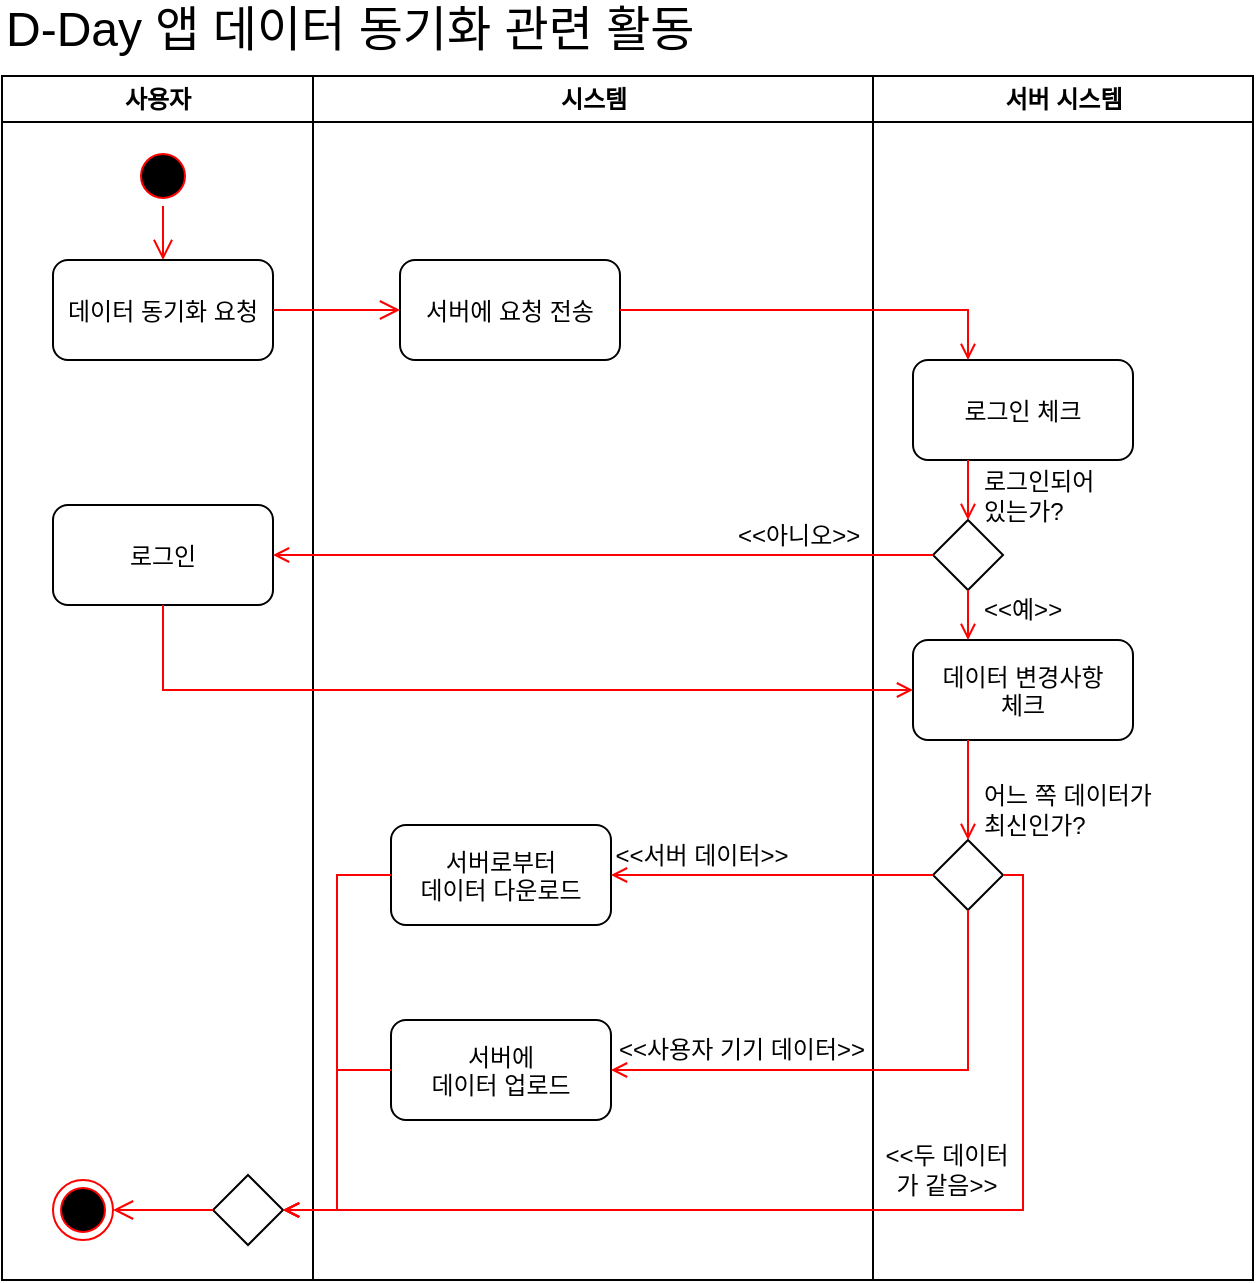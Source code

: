 <mxfile version="26.2.12">
  <diagram name="페이지-1" id="g6CH99r--_x_THVzbAb0">
    <mxGraphModel dx="1454" dy="604" grid="1" gridSize="10" guides="1" tooltips="1" connect="1" arrows="1" fold="1" page="1" pageScale="1" pageWidth="827" pageHeight="1169" math="0" shadow="0">
      <root>
        <mxCell id="0" />
        <mxCell id="1" parent="0" />
        <mxCell id="t_auLCXmTcXrtDB10hNU-1" value="사용자" style="swimlane;whiteSpace=wrap;startSize=23;" parent="1" vertex="1">
          <mxGeometry x="101" y="118" width="155.5" height="602" as="geometry" />
        </mxCell>
        <mxCell id="t_auLCXmTcXrtDB10hNU-2" value="" style="ellipse;shape=startState;fillColor=#000000;strokeColor=#ff0000;" parent="t_auLCXmTcXrtDB10hNU-1" vertex="1">
          <mxGeometry x="65.5" y="35" width="30" height="30" as="geometry" />
        </mxCell>
        <mxCell id="t_auLCXmTcXrtDB10hNU-3" value="" style="edgeStyle=elbowEdgeStyle;elbow=horizontal;verticalAlign=bottom;endArrow=open;endSize=8;strokeColor=#FF0000;endFill=1;rounded=0" parent="t_auLCXmTcXrtDB10hNU-1" source="t_auLCXmTcXrtDB10hNU-2" target="t_auLCXmTcXrtDB10hNU-4" edge="1">
          <mxGeometry x="90" y="40" as="geometry">
            <mxPoint x="80.5" y="105" as="targetPoint" />
          </mxGeometry>
        </mxCell>
        <mxCell id="t_auLCXmTcXrtDB10hNU-4" value="데이터 동기화 요청" style="rounded=1;" parent="t_auLCXmTcXrtDB10hNU-1" vertex="1">
          <mxGeometry x="25.5" y="92" width="110" height="50" as="geometry" />
        </mxCell>
        <mxCell id="t_auLCXmTcXrtDB10hNU-39" value="로그인" style="rounded=1;" parent="t_auLCXmTcXrtDB10hNU-1" vertex="1">
          <mxGeometry x="25.5" y="214.5" width="110" height="50" as="geometry" />
        </mxCell>
        <mxCell id="t_auLCXmTcXrtDB10hNU-10" value="시스템" style="swimlane;whiteSpace=wrap" parent="1" vertex="1">
          <mxGeometry x="256.5" y="118" width="280" height="602" as="geometry" />
        </mxCell>
        <mxCell id="t_auLCXmTcXrtDB10hNU-11" value="서버에 요청 전송" style="rounded=1;" parent="t_auLCXmTcXrtDB10hNU-10" vertex="1">
          <mxGeometry x="43.5" y="92" width="110" height="50" as="geometry" />
        </mxCell>
        <mxCell id="t_auLCXmTcXrtDB10hNU-42" value="&amp;lt;&amp;lt;아니오&amp;gt;&amp;gt;" style="text;html=1;align=left;verticalAlign=middle;whiteSpace=wrap;rounded=0;" parent="t_auLCXmTcXrtDB10hNU-10" vertex="1">
          <mxGeometry x="210" y="214.5" width="70" height="30" as="geometry" />
        </mxCell>
        <mxCell id="t_auLCXmTcXrtDB10hNU-18" value="D-Day 앱 데이터 동기화 관련 활동" style="text;html=1;align=left;verticalAlign=middle;whiteSpace=wrap;rounded=0;fontSize=24;" parent="1" vertex="1">
          <mxGeometry x="101" y="80" width="385.5" height="30" as="geometry" />
        </mxCell>
        <mxCell id="t_auLCXmTcXrtDB10hNU-19" value="서버 시스템" style="swimlane;whiteSpace=wrap;startSize=23;" parent="1" vertex="1">
          <mxGeometry x="536.5" y="118" width="190" height="602" as="geometry" />
        </mxCell>
        <mxCell id="t_auLCXmTcXrtDB10hNU-32" value="로그인 체크" style="rounded=1;" parent="t_auLCXmTcXrtDB10hNU-19" vertex="1">
          <mxGeometry x="20" y="142" width="110" height="50" as="geometry" />
        </mxCell>
        <mxCell id="t_auLCXmTcXrtDB10hNU-33" value="" style="rhombus;whiteSpace=wrap;html=1;" parent="t_auLCXmTcXrtDB10hNU-19" vertex="1">
          <mxGeometry x="30" y="222" width="35" height="35" as="geometry" />
        </mxCell>
        <mxCell id="t_auLCXmTcXrtDB10hNU-34" value="" style="endArrow=open;strokeColor=#FF0000;endFill=1;rounded=0;exitX=0.25;exitY=1;exitDx=0;exitDy=0;" parent="t_auLCXmTcXrtDB10hNU-19" source="t_auLCXmTcXrtDB10hNU-32" target="t_auLCXmTcXrtDB10hNU-33" edge="1">
          <mxGeometry relative="1" as="geometry">
            <mxPoint x="-103" y="242" as="sourcePoint" />
            <mxPoint x="-103" y="292" as="targetPoint" />
            <Array as="points" />
          </mxGeometry>
        </mxCell>
        <mxCell id="t_auLCXmTcXrtDB10hNU-6" value="" style="ellipse;shape=endState;fillColor=#000000;strokeColor=#ff0000" parent="t_auLCXmTcXrtDB10hNU-19" vertex="1">
          <mxGeometry x="-410" y="552" width="30" height="30" as="geometry" />
        </mxCell>
        <mxCell id="t_auLCXmTcXrtDB10hNU-27" value="" style="rhombus;whiteSpace=wrap;html=1;" parent="t_auLCXmTcXrtDB10hNU-19" vertex="1">
          <mxGeometry x="-330" y="549.5" width="35" height="35" as="geometry" />
        </mxCell>
        <mxCell id="t_auLCXmTcXrtDB10hNU-30" value="" style="edgeStyle=none;curved=1;rounded=0;orthogonalLoop=1;jettySize=auto;html=1;fontSize=12;startSize=8;endSize=8;strokeColor=#FF0000;endArrow=open;endFill=0;exitX=0;exitY=0.5;exitDx=0;exitDy=0;entryX=1;entryY=0.5;entryDx=0;entryDy=0;" parent="t_auLCXmTcXrtDB10hNU-19" source="t_auLCXmTcXrtDB10hNU-27" target="t_auLCXmTcXrtDB10hNU-6" edge="1">
          <mxGeometry relative="1" as="geometry">
            <mxPoint x="-290" y="267" as="sourcePoint" />
            <mxPoint x="-231" y="267" as="targetPoint" />
          </mxGeometry>
        </mxCell>
        <mxCell id="t_auLCXmTcXrtDB10hNU-8" value="서버에&#xa;데이터 업로드" style="rounded=1;" parent="t_auLCXmTcXrtDB10hNU-19" vertex="1">
          <mxGeometry x="-241" y="472" width="110" height="50" as="geometry" />
        </mxCell>
        <mxCell id="t_auLCXmTcXrtDB10hNU-25" value="서버로부터&#xa;데이터 다운로드" style="rounded=1;" parent="t_auLCXmTcXrtDB10hNU-19" vertex="1">
          <mxGeometry x="-241" y="374.5" width="110" height="50" as="geometry" />
        </mxCell>
        <mxCell id="t_auLCXmTcXrtDB10hNU-12" value="&amp;lt;&amp;lt;서버 데이터&amp;gt;&amp;gt;" style="text;html=1;align=center;verticalAlign=middle;whiteSpace=wrap;rounded=0;" parent="t_auLCXmTcXrtDB10hNU-19" vertex="1">
          <mxGeometry x="-131" y="374.5" width="90" height="30" as="geometry" />
        </mxCell>
        <mxCell id="t_auLCXmTcXrtDB10hNU-14" value="&amp;lt;&amp;lt;사용자 기기 데이터&amp;gt;&amp;gt;" style="text;html=1;align=center;verticalAlign=middle;whiteSpace=wrap;rounded=0;" parent="t_auLCXmTcXrtDB10hNU-19" vertex="1">
          <mxGeometry x="-131" y="472" width="130" height="30" as="geometry" />
        </mxCell>
        <mxCell id="t_auLCXmTcXrtDB10hNU-13" value="" style="rhombus;whiteSpace=wrap;html=1;" parent="t_auLCXmTcXrtDB10hNU-19" vertex="1">
          <mxGeometry x="30" y="382" width="35" height="35" as="geometry" />
        </mxCell>
        <mxCell id="t_auLCXmTcXrtDB10hNU-17" value="어느 쪽 데이터가&lt;div&gt;최신인가?&lt;/div&gt;" style="text;html=1;align=left;verticalAlign=middle;whiteSpace=wrap;rounded=0;" parent="t_auLCXmTcXrtDB10hNU-19" vertex="1">
          <mxGeometry x="53" y="352" width="110" height="30" as="geometry" />
        </mxCell>
        <mxCell id="t_auLCXmTcXrtDB10hNU-22" value="데이터 변경사항&#xa;체크" style="rounded=1;" parent="t_auLCXmTcXrtDB10hNU-19" vertex="1">
          <mxGeometry x="20" y="282" width="110" height="50" as="geometry" />
        </mxCell>
        <mxCell id="t_auLCXmTcXrtDB10hNU-15" value="" style="endArrow=open;strokeColor=#FF0000;endFill=1;rounded=0;entryX=0.5;entryY=0;entryDx=0;entryDy=0;exitX=0.25;exitY=1;exitDx=0;exitDy=0;" parent="t_auLCXmTcXrtDB10hNU-19" source="t_auLCXmTcXrtDB10hNU-22" target="t_auLCXmTcXrtDB10hNU-13" edge="1">
          <mxGeometry relative="1" as="geometry">
            <mxPoint x="47.5" y="347" as="sourcePoint" />
            <mxPoint x="-15" y="544.5" as="targetPoint" />
            <Array as="points" />
          </mxGeometry>
        </mxCell>
        <mxCell id="t_auLCXmTcXrtDB10hNU-9" value="" style="endArrow=open;strokeColor=#FF0000;endFill=1;rounded=0;entryX=1;entryY=0.5;entryDx=0;entryDy=0;exitX=0;exitY=0.5;exitDx=0;exitDy=0;edgeStyle=orthogonalEdgeStyle;" parent="t_auLCXmTcXrtDB10hNU-19" source="t_auLCXmTcXrtDB10hNU-8" target="t_auLCXmTcXrtDB10hNU-27" edge="1">
          <mxGeometry relative="1" as="geometry">
            <mxPoint x="-62" y="492" as="sourcePoint" />
            <mxPoint x="-297.75" y="497" as="targetPoint" />
          </mxGeometry>
        </mxCell>
        <mxCell id="t_auLCXmTcXrtDB10hNU-23" value="" style="endArrow=open;strokeColor=#FF0000;endFill=1;rounded=0;entryX=1;entryY=0.5;entryDx=0;entryDy=0;exitX=0.5;exitY=1;exitDx=0;exitDy=0;edgeStyle=orthogonalEdgeStyle;" parent="t_auLCXmTcXrtDB10hNU-19" source="t_auLCXmTcXrtDB10hNU-13" target="t_auLCXmTcXrtDB10hNU-8" edge="1">
          <mxGeometry relative="1" as="geometry">
            <mxPoint x="100" y="422" as="sourcePoint" />
            <mxPoint x="58" y="382" as="targetPoint" />
          </mxGeometry>
        </mxCell>
        <mxCell id="t_auLCXmTcXrtDB10hNU-26" value="" style="endArrow=open;strokeColor=#FF0000;endFill=1;rounded=0;entryX=1;entryY=0.5;entryDx=0;entryDy=0;exitX=0;exitY=0.5;exitDx=0;exitDy=0;edgeStyle=orthogonalEdgeStyle;" parent="t_auLCXmTcXrtDB10hNU-19" source="t_auLCXmTcXrtDB10hNU-13" target="t_auLCXmTcXrtDB10hNU-25" edge="1">
          <mxGeometry relative="1" as="geometry">
            <mxPoint x="58" y="437" as="sourcePoint" />
            <mxPoint x="-130" y="507" as="targetPoint" />
          </mxGeometry>
        </mxCell>
        <mxCell id="t_auLCXmTcXrtDB10hNU-28" value="" style="endArrow=open;strokeColor=#FF0000;endFill=1;rounded=0;entryX=1;entryY=0.5;entryDx=0;entryDy=0;exitX=0;exitY=0.5;exitDx=0;exitDy=0;edgeStyle=orthogonalEdgeStyle;" parent="t_auLCXmTcXrtDB10hNU-19" source="t_auLCXmTcXrtDB10hNU-25" target="t_auLCXmTcXrtDB10hNU-27" edge="1">
          <mxGeometry relative="1" as="geometry">
            <mxPoint x="-231" y="507" as="sourcePoint" />
            <mxPoint x="-275" y="577" as="targetPoint" />
          </mxGeometry>
        </mxCell>
        <mxCell id="t_auLCXmTcXrtDB10hNU-29" value="" style="endArrow=open;strokeColor=#FF0000;endFill=1;rounded=0;entryX=1;entryY=0.5;entryDx=0;entryDy=0;exitX=1;exitY=0.5;exitDx=0;exitDy=0;edgeStyle=orthogonalEdgeStyle;" parent="t_auLCXmTcXrtDB10hNU-19" source="t_auLCXmTcXrtDB10hNU-13" target="t_auLCXmTcXrtDB10hNU-27" edge="1">
          <mxGeometry relative="1" as="geometry">
            <mxPoint x="130" y="472" as="sourcePoint" />
            <mxPoint x="86" y="639" as="targetPoint" />
          </mxGeometry>
        </mxCell>
        <mxCell id="t_auLCXmTcXrtDB10hNU-31" value="&amp;lt;&amp;lt;두 데이터가 같음&amp;gt;&amp;gt;" style="text;html=1;align=center;verticalAlign=middle;whiteSpace=wrap;rounded=0;" parent="t_auLCXmTcXrtDB10hNU-19" vertex="1">
          <mxGeometry x="3" y="532" width="67" height="30" as="geometry" />
        </mxCell>
        <mxCell id="t_auLCXmTcXrtDB10hNU-37" value="" style="endArrow=open;strokeColor=#FF0000;endFill=1;rounded=0;entryX=0.25;entryY=0;entryDx=0;entryDy=0;exitX=0.5;exitY=1;exitDx=0;exitDy=0;" parent="t_auLCXmTcXrtDB10hNU-19" source="t_auLCXmTcXrtDB10hNU-33" target="t_auLCXmTcXrtDB10hNU-22" edge="1">
          <mxGeometry relative="1" as="geometry">
            <mxPoint x="58" y="342" as="sourcePoint" />
            <mxPoint x="58" y="392" as="targetPoint" />
            <Array as="points" />
          </mxGeometry>
        </mxCell>
        <mxCell id="t_auLCXmTcXrtDB10hNU-38" value="&amp;lt;&amp;lt;예&amp;gt;&amp;gt;" style="text;html=1;align=left;verticalAlign=middle;whiteSpace=wrap;rounded=0;" parent="t_auLCXmTcXrtDB10hNU-19" vertex="1">
          <mxGeometry x="53" y="252" width="60" height="30" as="geometry" />
        </mxCell>
        <mxCell id="t_auLCXmTcXrtDB10hNU-16" value="" style="edgeStyle=orthogonalEdgeStyle;rounded=0;orthogonalLoop=1;jettySize=auto;html=1;endArrow=open;endFill=0;strokeColor=#FF0000;entryX=0.25;entryY=0;entryDx=0;entryDy=0;" parent="1" source="t_auLCXmTcXrtDB10hNU-11" target="t_auLCXmTcXrtDB10hNU-32" edge="1">
          <mxGeometry relative="1" as="geometry">
            <mxPoint x="396.5" y="248" as="sourcePoint" />
            <mxPoint x="466.5" y="248" as="targetPoint" />
          </mxGeometry>
        </mxCell>
        <mxCell id="t_auLCXmTcXrtDB10hNU-20" value="" style="edgeStyle=none;curved=1;rounded=0;orthogonalLoop=1;jettySize=auto;html=1;fontSize=12;startSize=8;endSize=8;strokeColor=#FF0000;endArrow=open;endFill=0;" parent="1" source="t_auLCXmTcXrtDB10hNU-4" target="t_auLCXmTcXrtDB10hNU-11" edge="1">
          <mxGeometry relative="1" as="geometry" />
        </mxCell>
        <mxCell id="t_auLCXmTcXrtDB10hNU-35" value="로그인되어&lt;div&gt;있는가?&lt;/div&gt;" style="text;html=1;align=left;verticalAlign=middle;whiteSpace=wrap;rounded=0;" parent="1" vertex="1">
          <mxGeometry x="589.5" y="313" width="60" height="30" as="geometry" />
        </mxCell>
        <mxCell id="t_auLCXmTcXrtDB10hNU-40" value="" style="edgeStyle=orthogonalEdgeStyle;rounded=0;orthogonalLoop=1;jettySize=auto;html=1;endArrow=open;endFill=0;strokeColor=#FF0000;entryX=1;entryY=0.5;entryDx=0;entryDy=0;exitX=0;exitY=0.5;exitDx=0;exitDy=0;" parent="1" source="t_auLCXmTcXrtDB10hNU-33" target="t_auLCXmTcXrtDB10hNU-39" edge="1">
          <mxGeometry relative="1" as="geometry">
            <mxPoint x="405.5" y="245" as="sourcePoint" />
            <mxPoint x="594.5" y="270" as="targetPoint" />
          </mxGeometry>
        </mxCell>
        <mxCell id="t_auLCXmTcXrtDB10hNU-43" value="" style="edgeStyle=orthogonalEdgeStyle;rounded=0;orthogonalLoop=1;jettySize=auto;html=1;endArrow=open;endFill=0;strokeColor=#FF0000;exitX=0.5;exitY=1;exitDx=0;exitDy=0;entryX=0;entryY=0.5;entryDx=0;entryDy=0;" parent="1" source="t_auLCXmTcXrtDB10hNU-39" target="t_auLCXmTcXrtDB10hNU-22" edge="1">
          <mxGeometry relative="1" as="geometry">
            <mxPoint x="576.5" y="368" as="sourcePoint" />
            <mxPoint x="366.5" y="430" as="targetPoint" />
          </mxGeometry>
        </mxCell>
      </root>
    </mxGraphModel>
  </diagram>
</mxfile>
